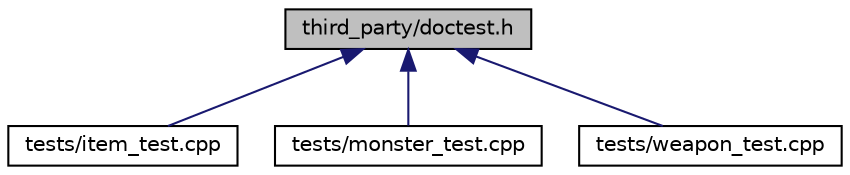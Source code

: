 digraph "third_party/doctest.h"
{
 // LATEX_PDF_SIZE
  edge [fontname="Helvetica",fontsize="10",labelfontname="Helvetica",labelfontsize="10"];
  node [fontname="Helvetica",fontsize="10",shape=record];
  Node1 [label="third_party/doctest.h",height=0.2,width=0.4,color="black", fillcolor="grey75", style="filled", fontcolor="black",tooltip=" "];
  Node1 -> Node2 [dir="back",color="midnightblue",fontsize="10",style="solid",fontname="Helvetica"];
  Node2 [label="tests/item_test.cpp",height=0.2,width=0.4,color="black", fillcolor="white", style="filled",URL="$item__test_8cpp.html",tooltip=" "];
  Node1 -> Node3 [dir="back",color="midnightblue",fontsize="10",style="solid",fontname="Helvetica"];
  Node3 [label="tests/monster_test.cpp",height=0.2,width=0.4,color="black", fillcolor="white", style="filled",URL="$monster__test_8cpp.html",tooltip=" "];
  Node1 -> Node4 [dir="back",color="midnightblue",fontsize="10",style="solid",fontname="Helvetica"];
  Node4 [label="tests/weapon_test.cpp",height=0.2,width=0.4,color="black", fillcolor="white", style="filled",URL="$weapon__test_8cpp.html",tooltip=" "];
}
